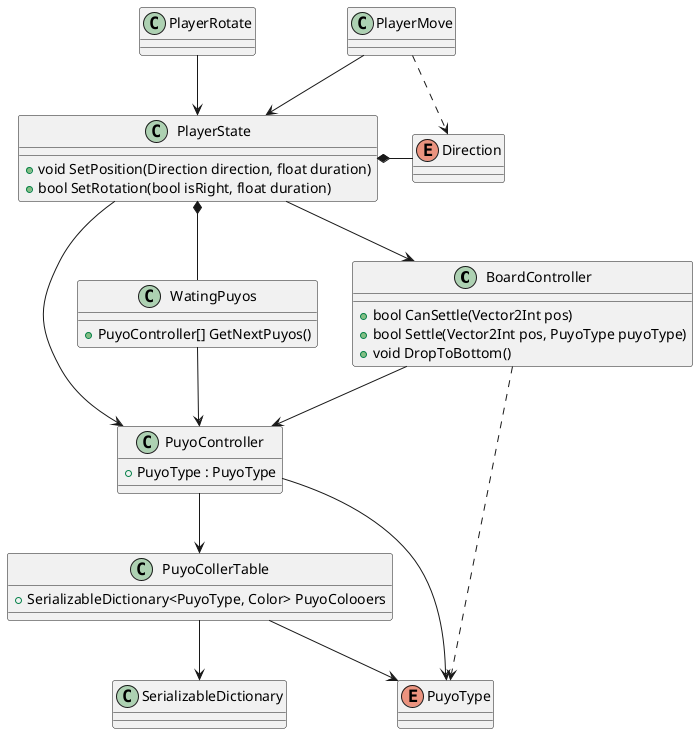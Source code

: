 @startuml hoge
class BoardController{
    +bool CanSettle(Vector2Int pos) 
    +bool Settle(Vector2Int pos, PuyoType puyoType)
    +void DropToBottom()
}
class PuyoController{
    +PuyoType : PuyoType
}
class PuyoCollerTable{
    +SerializableDictionary<PuyoType, Color> PuyoColooers
}
class SerializableDictionary
enum PuyoType

class PlayerRotate
class PlayerMove
class PlayerState{
    +void SetPosition(Direction direction, float duration)
    +bool SetRotation(bool isRight, float duration)
}
enum Direction
class WatingPuyos{
    +PuyoController[] GetNextPuyos()
}

BoardController --> PuyoController
BoardController ..> PuyoType
PuyoController --> PuyoCollerTable
PuyoController --> PuyoType
PuyoCollerTable --> SerializableDictionary
PuyoCollerTable --> PuyoType

PlayerRotate --> PlayerState
PlayerMove --> PlayerState
PlayerMove ..> Direction
PlayerState --> PuyoController
PlayerState --> BoardController
PlayerState *- Direction
PlayerState *-- WatingPuyos
WatingPuyos --> PuyoController


@enduml